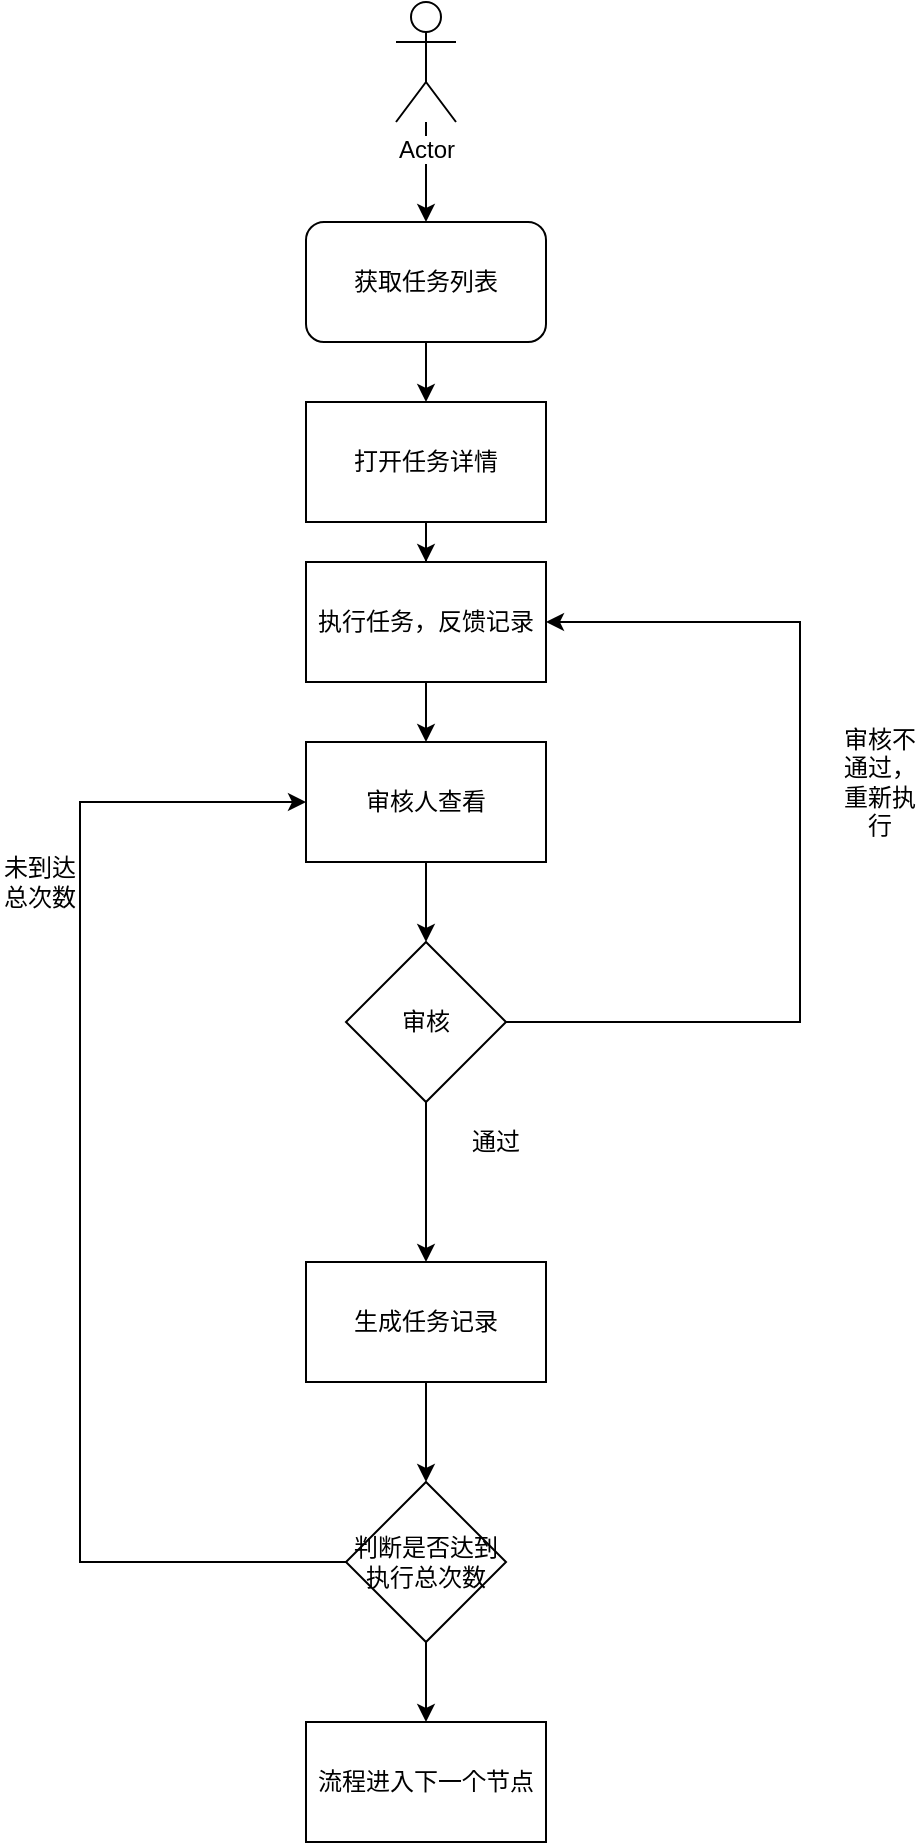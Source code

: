 <mxfile version="12.3.9" type="github" pages="1">
  <diagram id="K_u32Jk1sGseDTuHHuip" name="Page-1">
    <mxGraphModel dx="910" dy="523" grid="1" gridSize="10" guides="1" tooltips="1" connect="1" arrows="1" fold="1" page="1" pageScale="1" pageWidth="827" pageHeight="1169" math="0" shadow="0">
      <root>
        <mxCell id="0"/>
        <mxCell id="1" parent="0"/>
        <mxCell id="7dhJ0teCBu37PmiS7WdW-21" style="edgeStyle=orthogonalEdgeStyle;rounded=0;orthogonalLoop=1;jettySize=auto;html=1;" edge="1" parent="1" source="7dhJ0teCBu37PmiS7WdW-1" target="7dhJ0teCBu37PmiS7WdW-3">
          <mxGeometry relative="1" as="geometry"/>
        </mxCell>
        <mxCell id="7dhJ0teCBu37PmiS7WdW-1" value="获取任务列表" style="rounded=1;whiteSpace=wrap;html=1;" vertex="1" parent="1">
          <mxGeometry x="353" y="180" width="120" height="60" as="geometry"/>
        </mxCell>
        <mxCell id="7dhJ0teCBu37PmiS7WdW-20" style="edgeStyle=orthogonalEdgeStyle;rounded=0;orthogonalLoop=1;jettySize=auto;html=1;entryX=0.5;entryY=0;entryDx=0;entryDy=0;" edge="1" parent="1" source="7dhJ0teCBu37PmiS7WdW-2" target="7dhJ0teCBu37PmiS7WdW-1">
          <mxGeometry relative="1" as="geometry"/>
        </mxCell>
        <mxCell id="7dhJ0teCBu37PmiS7WdW-2" value="Actor" style="shape=umlActor;verticalLabelPosition=bottom;labelBackgroundColor=#ffffff;verticalAlign=top;html=1;outlineConnect=0;" vertex="1" parent="1">
          <mxGeometry x="398" y="70" width="30" height="60" as="geometry"/>
        </mxCell>
        <mxCell id="7dhJ0teCBu37PmiS7WdW-22" style="edgeStyle=orthogonalEdgeStyle;rounded=0;orthogonalLoop=1;jettySize=auto;html=1;entryX=0.5;entryY=0;entryDx=0;entryDy=0;" edge="1" parent="1" source="7dhJ0teCBu37PmiS7WdW-3" target="7dhJ0teCBu37PmiS7WdW-4">
          <mxGeometry relative="1" as="geometry"/>
        </mxCell>
        <mxCell id="7dhJ0teCBu37PmiS7WdW-3" value="打开任务详情" style="rounded=0;whiteSpace=wrap;html=1;" vertex="1" parent="1">
          <mxGeometry x="353" y="270" width="120" height="60" as="geometry"/>
        </mxCell>
        <mxCell id="7dhJ0teCBu37PmiS7WdW-23" style="edgeStyle=orthogonalEdgeStyle;rounded=0;orthogonalLoop=1;jettySize=auto;html=1;" edge="1" parent="1" source="7dhJ0teCBu37PmiS7WdW-4" target="7dhJ0teCBu37PmiS7WdW-5">
          <mxGeometry relative="1" as="geometry"/>
        </mxCell>
        <mxCell id="7dhJ0teCBu37PmiS7WdW-4" value="执行任务，反馈记录" style="rounded=0;whiteSpace=wrap;html=1;" vertex="1" parent="1">
          <mxGeometry x="353" y="350" width="120" height="60" as="geometry"/>
        </mxCell>
        <mxCell id="7dhJ0teCBu37PmiS7WdW-24" style="edgeStyle=orthogonalEdgeStyle;rounded=0;orthogonalLoop=1;jettySize=auto;html=1;entryX=0.5;entryY=0;entryDx=0;entryDy=0;" edge="1" parent="1" source="7dhJ0teCBu37PmiS7WdW-5" target="7dhJ0teCBu37PmiS7WdW-7">
          <mxGeometry relative="1" as="geometry"/>
        </mxCell>
        <mxCell id="7dhJ0teCBu37PmiS7WdW-5" value="审核人查看" style="rounded=0;whiteSpace=wrap;html=1;" vertex="1" parent="1">
          <mxGeometry x="353" y="440" width="120" height="60" as="geometry"/>
        </mxCell>
        <mxCell id="7dhJ0teCBu37PmiS7WdW-8" style="edgeStyle=orthogonalEdgeStyle;rounded=0;orthogonalLoop=1;jettySize=auto;html=1;entryX=1;entryY=0.5;entryDx=0;entryDy=0;" edge="1" parent="1" source="7dhJ0teCBu37PmiS7WdW-7" target="7dhJ0teCBu37PmiS7WdW-4">
          <mxGeometry relative="1" as="geometry">
            <Array as="points">
              <mxPoint x="600" y="580"/>
              <mxPoint x="600" y="380"/>
            </Array>
          </mxGeometry>
        </mxCell>
        <mxCell id="7dhJ0teCBu37PmiS7WdW-25" style="edgeStyle=orthogonalEdgeStyle;rounded=0;orthogonalLoop=1;jettySize=auto;html=1;" edge="1" parent="1" source="7dhJ0teCBu37PmiS7WdW-7" target="7dhJ0teCBu37PmiS7WdW-18">
          <mxGeometry relative="1" as="geometry"/>
        </mxCell>
        <mxCell id="7dhJ0teCBu37PmiS7WdW-7" value="审核" style="rhombus;whiteSpace=wrap;html=1;" vertex="1" parent="1">
          <mxGeometry x="373" y="540" width="80" height="80" as="geometry"/>
        </mxCell>
        <mxCell id="7dhJ0teCBu37PmiS7WdW-9" value="审核不通过，重新执行" style="text;html=1;strokeColor=none;fillColor=none;align=center;verticalAlign=middle;whiteSpace=wrap;rounded=0;" vertex="1" parent="1">
          <mxGeometry x="620" y="450" width="40" height="20" as="geometry"/>
        </mxCell>
        <mxCell id="7dhJ0teCBu37PmiS7WdW-27" style="edgeStyle=orthogonalEdgeStyle;rounded=0;orthogonalLoop=1;jettySize=auto;html=1;entryX=0;entryY=0.5;entryDx=0;entryDy=0;" edge="1" parent="1" source="7dhJ0teCBu37PmiS7WdW-11" target="7dhJ0teCBu37PmiS7WdW-5">
          <mxGeometry relative="1" as="geometry">
            <Array as="points">
              <mxPoint x="240" y="850"/>
              <mxPoint x="240" y="470"/>
            </Array>
          </mxGeometry>
        </mxCell>
        <mxCell id="7dhJ0teCBu37PmiS7WdW-28" style="edgeStyle=orthogonalEdgeStyle;rounded=0;orthogonalLoop=1;jettySize=auto;html=1;" edge="1" parent="1" source="7dhJ0teCBu37PmiS7WdW-11" target="7dhJ0teCBu37PmiS7WdW-19">
          <mxGeometry relative="1" as="geometry"/>
        </mxCell>
        <mxCell id="7dhJ0teCBu37PmiS7WdW-11" value="判断是否达到执行总次数" style="rhombus;whiteSpace=wrap;html=1;" vertex="1" parent="1">
          <mxGeometry x="373" y="810" width="80" height="80" as="geometry"/>
        </mxCell>
        <mxCell id="7dhJ0teCBu37PmiS7WdW-13" value="未到达总次数" style="text;html=1;strokeColor=none;fillColor=none;align=center;verticalAlign=middle;whiteSpace=wrap;rounded=0;" vertex="1" parent="1">
          <mxGeometry x="200" y="500" width="40" height="20" as="geometry"/>
        </mxCell>
        <mxCell id="7dhJ0teCBu37PmiS7WdW-15" value="通过" style="text;html=1;strokeColor=none;fillColor=none;align=center;verticalAlign=middle;whiteSpace=wrap;rounded=0;" vertex="1" parent="1">
          <mxGeometry x="428" y="630" width="40" height="20" as="geometry"/>
        </mxCell>
        <mxCell id="7dhJ0teCBu37PmiS7WdW-26" style="edgeStyle=orthogonalEdgeStyle;rounded=0;orthogonalLoop=1;jettySize=auto;html=1;entryX=0.5;entryY=0;entryDx=0;entryDy=0;" edge="1" parent="1" source="7dhJ0teCBu37PmiS7WdW-18" target="7dhJ0teCBu37PmiS7WdW-11">
          <mxGeometry relative="1" as="geometry"/>
        </mxCell>
        <mxCell id="7dhJ0teCBu37PmiS7WdW-18" value="生成任务记录" style="rounded=0;whiteSpace=wrap;html=1;" vertex="1" parent="1">
          <mxGeometry x="353" y="700" width="120" height="60" as="geometry"/>
        </mxCell>
        <mxCell id="7dhJ0teCBu37PmiS7WdW-19" value="流程进入下一个节点" style="rounded=0;whiteSpace=wrap;html=1;" vertex="1" parent="1">
          <mxGeometry x="353" y="930" width="120" height="60" as="geometry"/>
        </mxCell>
      </root>
    </mxGraphModel>
  </diagram>
</mxfile>
